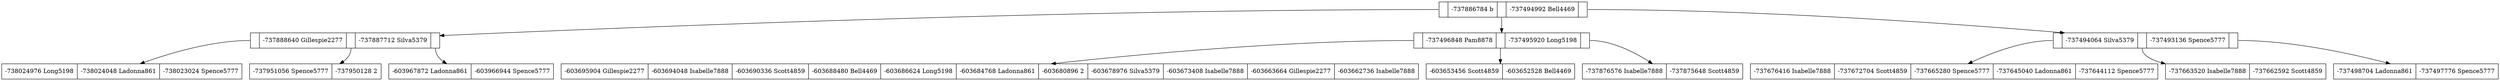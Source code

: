 digraph G {
node[shape=record]
		//Agregar Nodos Rama
R0x7f9ed404bdc0[label="<C1>|-737886784 
 b|<C2>|-737494992 
 Bell4469|<C3>"];
R0x7f9ed404b680[label="<C1>|-737888640 
 Gillespie2277|<C2>|-737887712 
 Silva5379|<C3>"];
R0x7f9ed402a1f0[label="-738024976 
 Long5198|-738024048 
 Ladonna861|-738023024 
 Spence5777"];
R0x7f9ed403c2b0[label="-737951056 
 Spence5777|-737950128 
 2"];
R0x7f9edc002e80[label="-603967872 
 Ladonna861|-603966944 
 Spence5777"];
R0x7f9ed40ab0f0[label="<C1>|-737496848 
 Pam8878|<C2>|-737495920 
 Long5198|<C3>"];
R0x7f9edc0454e0[label="-603695904 
 Gillespie2277|-603694048 
 Isabelle7888|-603690336 
 Scott4859|-603688480 
 Bell4469|-603686624 
 Long5198|-603684768 
 Ladonna861|-603680896 
 2|-603678976 
 Silva5379|-603673408 
 Isabelle7888|-603663664 
 Gillespie2277|-603662736 
 Isabelle7888"];
R0x7f9edc04fab0[label="-603653456 
 Scott4859|-603652528 
 Bell4469"];
R0x7f9ed404e5a0[label="-737876576 
 Isabelle7888|-737875648 
 Scott4859"];
R0x7f9ed40abbd0[label="<C1>|-737494064 
 Silva5379|<C2>|-737493136 
 Spence5777|<C3>"];
R0x7f9ed407f380[label="-737676416 
 Isabelle7888|-737672704 
 Scott4859|-737665280 
 Spence5777|-737645040 
 Ladonna861|-737644112 
 Spence5777"];
R0x7f9ed40825e0[label="-737663520 
 Isabelle7888|-737662592 
 Scott4859"];
R0x7f9ed40aa9b0[label="-737498704 
 Ladonna861|-737497776 
 Spence5777"];
		//Agregar conexiones
R0x7f9ed404bdc0:C1->R0x7f9ed404b680;
R0x7f9ed404b680:C1->R0x7f9ed402a1f0;
R0x7f9ed404b680:C2->R0x7f9ed403c2b0;
R0x7f9ed404b680:C3->R0x7f9edc002e80;
R0x7f9ed404bdc0:C2->R0x7f9ed40ab0f0;
R0x7f9ed40ab0f0:C1->R0x7f9edc0454e0;
R0x7f9ed40ab0f0:C2->R0x7f9edc04fab0;
R0x7f9ed40ab0f0:C3->R0x7f9ed404e5a0;
R0x7f9ed404bdc0:C3->R0x7f9ed40abbd0;
R0x7f9ed40abbd0:C1->R0x7f9ed407f380;
R0x7f9ed40abbd0:C2->R0x7f9ed40825e0;
R0x7f9ed40abbd0:C3->R0x7f9ed40aa9b0;
}